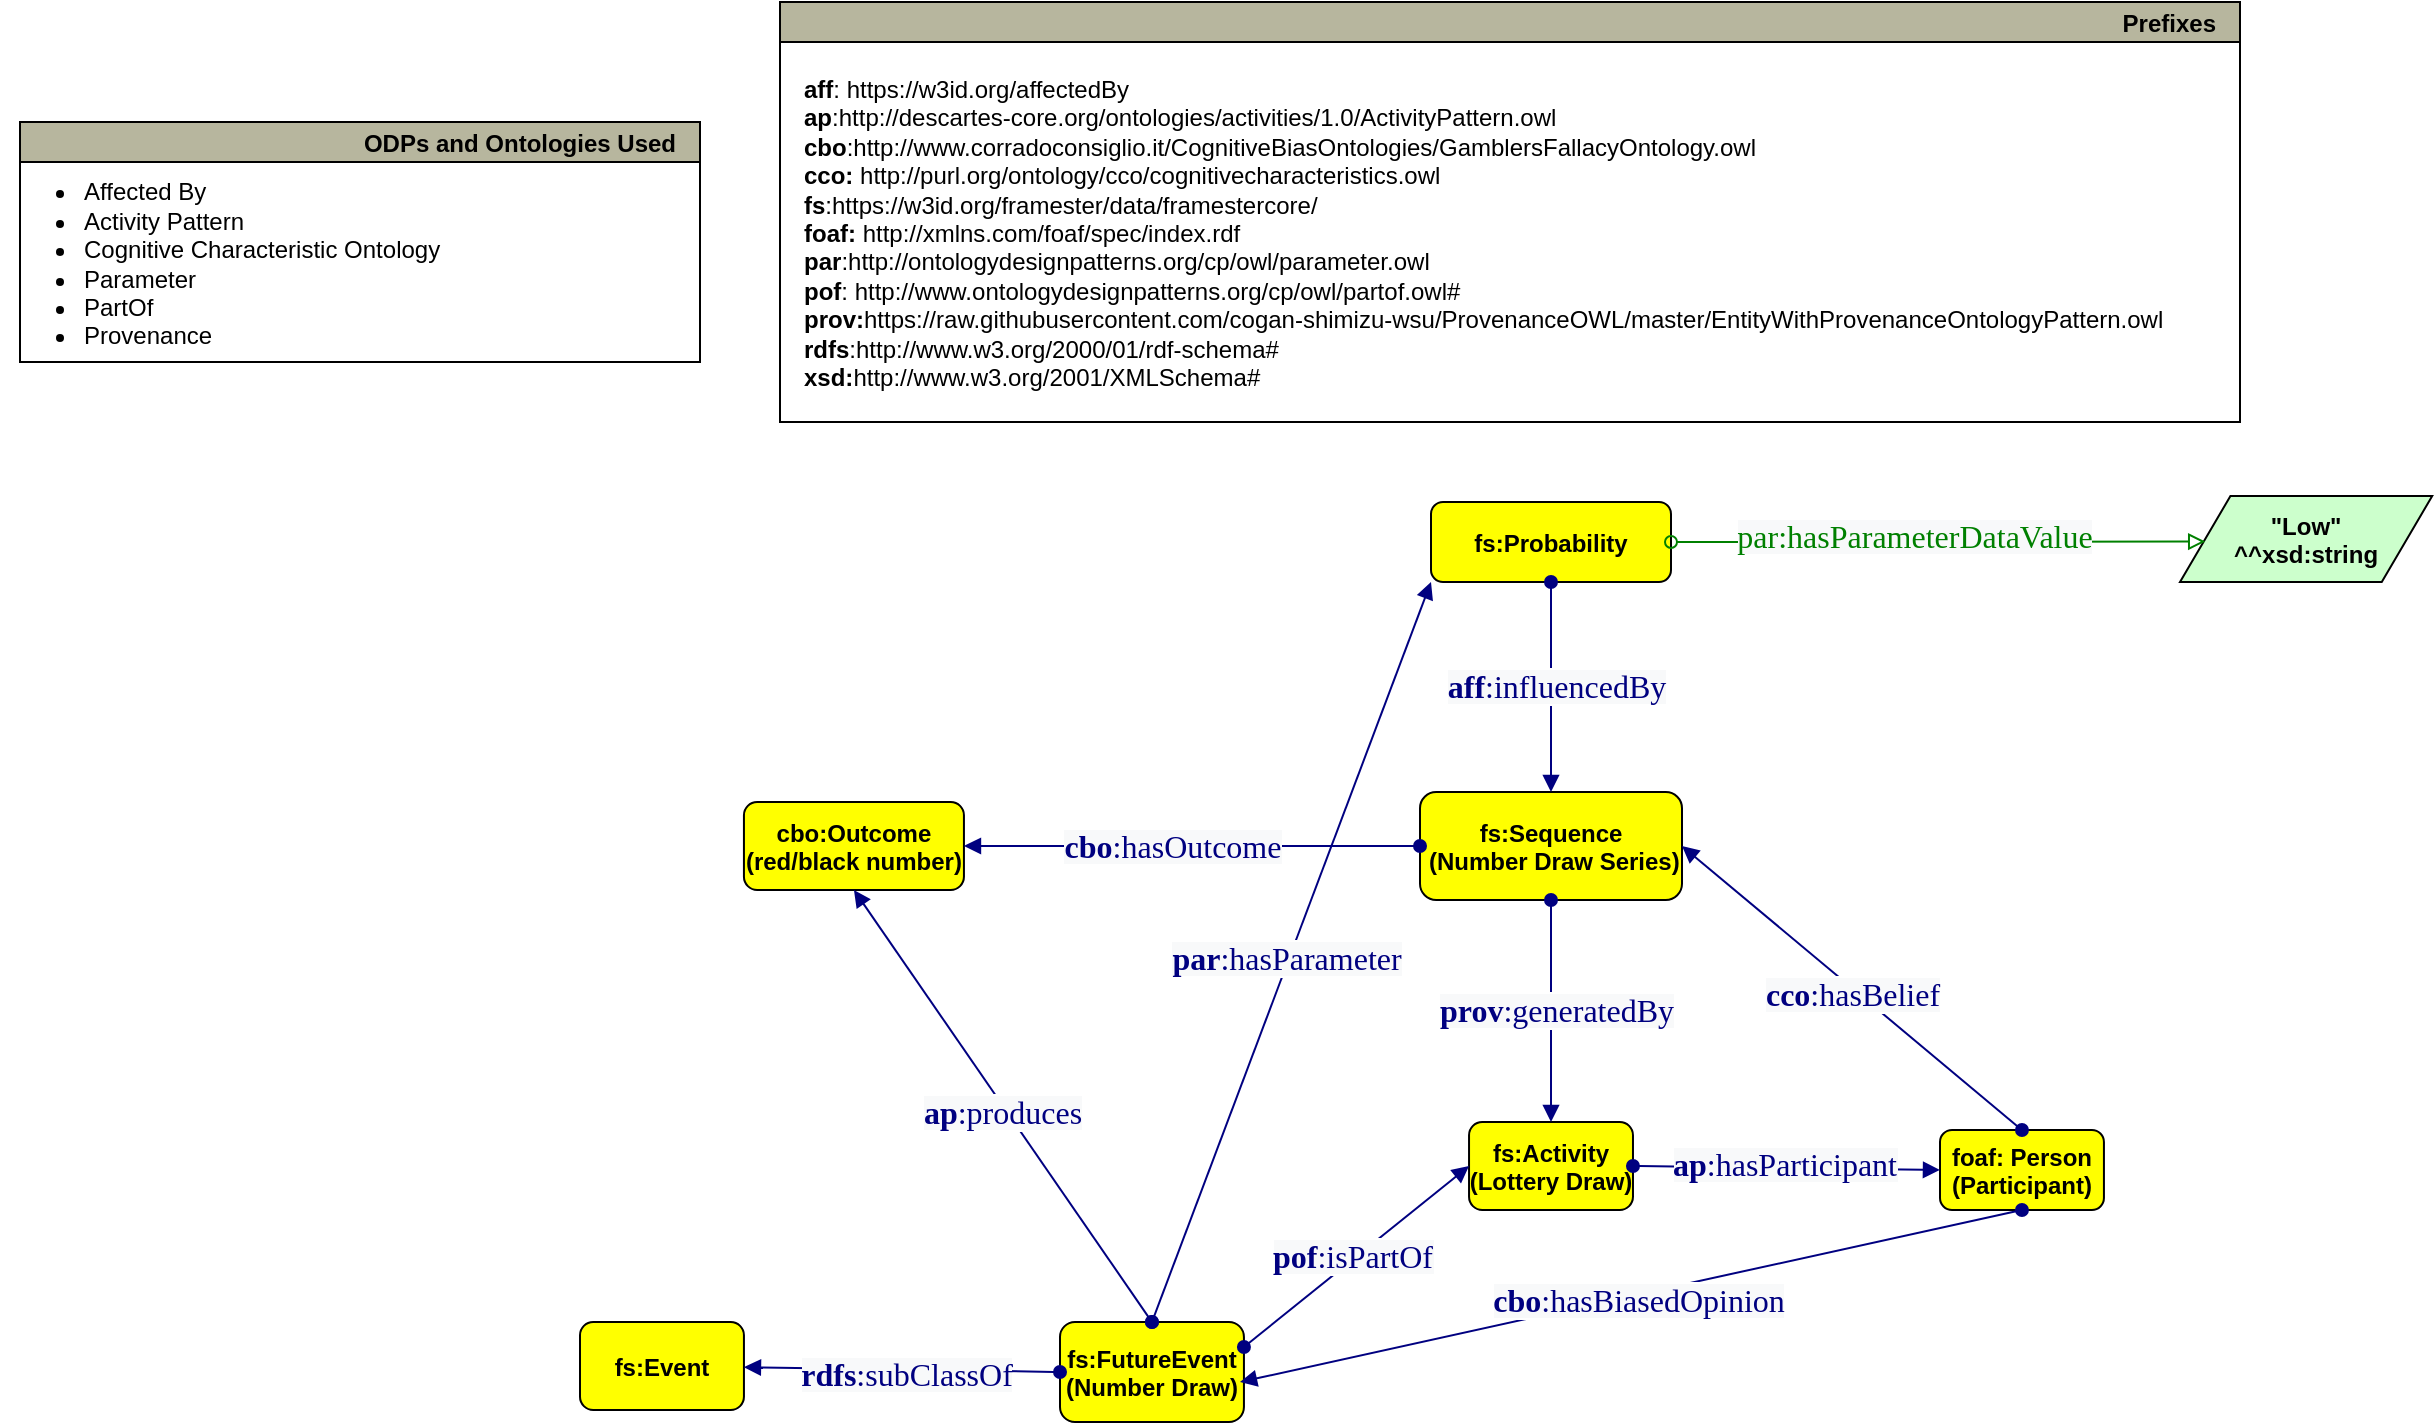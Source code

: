 <mxfile version="23.1.5" type="device">
  <diagram id="oU7lBioK2oj68UVmJGeL" name="Page-1">
    <mxGraphModel dx="1877" dy="1738" grid="1" gridSize="10" guides="1" tooltips="1" connect="1" arrows="0" fold="1" page="1" pageScale="1" pageWidth="827" pageHeight="1169" math="0" shadow="0">
      <root>
        <mxCell id="0" />
        <mxCell id="1" parent="0" />
        <mxCell id="X6dG0_ZqyGWDh663tGR5-1" value="foaf: Person&#xa;(Participant)" style="graphMlID=n4;shape=rect;rounded=1;arcsize=30;fillColor=#ffff00;strokeColor=#000000;strokeWidth=1.0;fontStyle=1" parent="1" vertex="1">
          <mxGeometry x="640" y="304" width="81.97" height="40" as="geometry" />
        </mxCell>
        <mxCell id="X6dG0_ZqyGWDh663tGR5-2" value="fs:Event" style="graphMlID=n4;shape=rect;rounded=1;arcsize=30;fillColor=#ffff00;strokeColor=#000000;strokeWidth=1.0;fontStyle=1" parent="1" vertex="1">
          <mxGeometry x="-40" y="400" width="81.968" height="44" as="geometry" />
        </mxCell>
        <mxCell id="X6dG0_ZqyGWDh663tGR5-3" value="fs:Sequence&#xa; (Number Draw Series)" style="graphMlID=n4;shape=rect;rounded=1;arcsize=30;fillColor=#ffff00;strokeColor=#000000;strokeWidth=1.0;fontStyle=1" parent="1" vertex="1">
          <mxGeometry x="380" y="135" width="131" height="54" as="geometry" />
        </mxCell>
        <mxCell id="X6dG0_ZqyGWDh663tGR5-5" value="fs:FutureEvent&#xa;(Number Draw)" style="graphMlID=n4;shape=rect;rounded=1;arcsize=30;fillColor=#ffff00;strokeColor=#000000;strokeWidth=1.0;fontStyle=1" parent="1" vertex="1">
          <mxGeometry x="200" y="400" width="91.97" height="50" as="geometry" />
        </mxCell>
        <mxCell id="X6dG0_ZqyGWDh663tGR5-6" value="fs:Activity&#xa;(Lottery Draw)" style="graphMlID=n4;shape=rect;rounded=1;arcsize=30;fillColor=#ffff00;strokeColor=#000000;strokeWidth=1.0;fontStyle=1" parent="1" vertex="1">
          <mxGeometry x="404.52" y="300" width="81.968" height="44" as="geometry" />
        </mxCell>
        <mxCell id="SumdyEbCF_zN64hNGDhB-3" value="fs:Probability" style="graphMlID=n4;shape=rect;rounded=1;arcsize=30;fillColor=#ffff00;strokeColor=#000000;strokeWidth=1.0;fontStyle=1" parent="1" vertex="1">
          <mxGeometry x="385.5" y="-10" width="120" height="40" as="geometry" />
        </mxCell>
        <mxCell id="TsAKVSYgy9pjKIJBanpu-3" value="&quot;Low&quot;&#xa;^^xsd:string" style="graphMlID=n6;shape=parallelogram;fillColor=#ccffcc;strokeColor=#000000;strokeWidth=1.0;fontStyle=1" parent="1" vertex="1">
          <mxGeometry x="760.003" y="-13" width="126.095" height="43" as="geometry" />
        </mxCell>
        <mxCell id="DcR2EK71TW1_98MgDz5n-1" value="Prefixes" style="graphMlID=n0;shape=swimlane;startSize=20;fillColor=#b7b69e;strokeColor=#000000;strokeWidth=1.0;align=right;spacingRight=10;fontStyle=1" parent="1" vertex="1">
          <mxGeometry x="60" y="-260" width="730" height="210" as="geometry">
            <mxRectangle x="-550" y="110" width="100" height="30" as="alternateBounds" />
          </mxGeometry>
        </mxCell>
        <UserObject label="&lt;b style=&quot;border-color: var(--border-color);&quot;&gt;aff&lt;/b&gt;:&amp;nbsp;https://w3id.org/affectedBy&lt;br&gt;&lt;b&gt;ap&lt;/b&gt;:http://descartes-core.org/ontologies/activities/1.0/ActivityPattern.owl&amp;nbsp;&lt;br&gt;&lt;b&gt;cbo&lt;/b&gt;:http://www.corradoconsiglio.it/CognitiveBiasOntologies/GamblersFallacyOntology.owl&lt;br&gt;&lt;b&gt;cco:&amp;nbsp;&lt;/b&gt;http://purl.org/ontology/cco/cognitivecharacteristics.owl&lt;br&gt;&lt;b&gt;fs&lt;/b&gt;:https://w3id.org/framester/data/framestercore/&lt;br&gt;&lt;b style=&quot;border-color: var(--border-color);&quot;&gt;foaf:&amp;nbsp;&lt;/b&gt;&lt;span style=&quot;border-color: var(--border-color); background-color: initial;&quot;&gt;http://xmlns.com/foaf/spec/index.rdf&lt;br&gt;&lt;b&gt;par&lt;/b&gt;:http://ontologydesignpatterns.org/cp/owl/parameter.owl&lt;br&gt;&lt;/span&gt;&lt;b style=&quot;border-color: var(--border-color);&quot;&gt;pof&lt;/b&gt;:&amp;nbsp;&lt;span style=&quot;border-color: var(--border-color); background-color: initial;&quot;&gt;http://www.ontologydesignpatterns.org/cp/owl/partof.owl#&lt;br&gt;&lt;/span&gt;&lt;b&gt;prov:&lt;/b&gt;https://raw.githubusercontent.com/cogan-shimizu-wsu/ProvenanceOWL/master/EntityWithProvenanceOntologyPattern.owl&lt;br&gt;&lt;b&gt;rdfs&lt;/b&gt;:http://www.w3.org/2000/01/rdf-schema#&lt;br&gt;&lt;b style=&quot;border-color: var(--border-color);&quot;&gt;xsd:&lt;/b&gt;&lt;span style=&quot;border-color: var(--border-color); background-color: initial;&quot;&gt;http://www.w3.org/2001/XMLSchema#&lt;/span&gt;" link="http://www.w3.org/2000/01/rdf-schema#" id="j3H0xUcFlWFZ-JWSaFpQ-1">
          <mxCell style="text;whiteSpace=wrap;html=1;" parent="DcR2EK71TW1_98MgDz5n-1" vertex="1">
            <mxGeometry x="10" y="30" width="690" height="180" as="geometry" />
          </mxCell>
        </UserObject>
        <mxCell id="I9f-uaQK-Aq1dQhWgUXI-5" value="ODPs and Ontologies Used" style="graphMlID=n0;shape=swimlane;startSize=20;fillColor=#b7b69e;strokeColor=#000000;strokeWidth=1.0;align=right;spacingRight=10;fontStyle=1" parent="1" vertex="1">
          <mxGeometry x="-320" y="-200" width="340" height="120" as="geometry" />
        </mxCell>
        <mxCell id="I9f-uaQK-Aq1dQhWgUXI-9" value="&lt;ul&gt;&lt;li&gt;Affected By&lt;/li&gt;&lt;li&gt;Activity Pattern&lt;/li&gt;&lt;li style=&quot;border-color: var(--border-color);&quot;&gt;Cognitive Characteristic Ontology&lt;/li&gt;&lt;li&gt;Parameter&lt;/li&gt;&lt;li&gt;PartOf&lt;/li&gt;&lt;li&gt;Provenance&lt;/li&gt;&lt;/ul&gt;" style="text;html=1;strokeColor=none;fillColor=none;align=left;verticalAlign=middle;whiteSpace=wrap;rounded=0;" parent="I9f-uaQK-Aq1dQhWgUXI-5" vertex="1">
          <mxGeometry x="-10" width="270" height="142" as="geometry" />
        </mxCell>
        <mxCell id="9v7G8ajr_uuF-SMIUNUw-22" value="cbo:Outcome&#xa;(red/black number)" style="graphMlID=n4;shape=rect;rounded=1;arcsize=30;fillColor=#ffff00;strokeColor=#000000;strokeWidth=1.0;fontStyle=1" parent="1" vertex="1">
          <mxGeometry x="41.97" y="140" width="110" height="44" as="geometry" />
        </mxCell>
        <mxCell id="U0OhxdXSo77pCnsjrtBy-1" value="" style="graphMlID=e0;rounded=0;endArrow=block;strokeColor=#000080;strokeWidth=1.0;startArrow=oval;startFill=1;endFill=1;exitX=1;exitY=0.5;exitDx=0;exitDy=0;entryX=0;entryY=0.5;entryDx=0;entryDy=0;" parent="1" source="X6dG0_ZqyGWDh663tGR5-6" target="X6dG0_ZqyGWDh663tGR5-1" edge="1">
          <mxGeometry relative="1" as="geometry">
            <mxPoint x="421" y="210" as="sourcePoint" />
            <mxPoint x="270" y="210.082" as="targetPoint" />
          </mxGeometry>
        </mxCell>
        <mxCell id="U0OhxdXSo77pCnsjrtBy-2" value="&lt;span style=&quot;color: rgb(0 , 0 , 128) ; font-family: &amp;quot;dialog&amp;quot; ; font-size: 16px ; background-color: rgb(248 , 249 , 250)&quot;&gt;&lt;b&gt;ap&lt;/b&gt;:hasParticipant&lt;/span&gt;" style="text;html=1;align=center;verticalAlign=middle;resizable=0;points=[];labelBackgroundColor=#ffffff;" parent="U0OhxdXSo77pCnsjrtBy-1" vertex="1" connectable="0">
          <mxGeometry x="-0.017" y="2" relative="1" as="geometry">
            <mxPoint as="offset" />
          </mxGeometry>
        </mxCell>
        <mxCell id="U0OhxdXSo77pCnsjrtBy-3" value="" style="graphMlID=e0;rounded=0;endArrow=block;strokeColor=#000080;strokeWidth=1.0;startArrow=oval;startFill=1;endFill=1;exitX=0.5;exitY=0;exitDx=0;exitDy=0;entryX=1;entryY=0.5;entryDx=0;entryDy=0;" parent="1" source="X6dG0_ZqyGWDh663tGR5-1" target="X6dG0_ZqyGWDh663tGR5-3" edge="1">
          <mxGeometry relative="1" as="geometry">
            <mxPoint x="690" y="150.082" as="sourcePoint" />
            <mxPoint x="841" y="150" as="targetPoint" />
          </mxGeometry>
        </mxCell>
        <mxCell id="U0OhxdXSo77pCnsjrtBy-4" value="&lt;span style=&quot;color: rgb(0 , 0 , 128) ; font-family: &amp;quot;dialog&amp;quot; ; font-size: 16px ; background-color: rgb(248 , 249 , 250)&quot;&gt;&lt;b&gt;cco&lt;/b&gt;:hasBelief&lt;/span&gt;" style="text;html=1;align=center;verticalAlign=middle;resizable=0;points=[];labelBackgroundColor=#ffffff;" parent="U0OhxdXSo77pCnsjrtBy-3" vertex="1" connectable="0">
          <mxGeometry x="-0.017" y="2" relative="1" as="geometry">
            <mxPoint as="offset" />
          </mxGeometry>
        </mxCell>
        <mxCell id="U0OhxdXSo77pCnsjrtBy-5" value="" style="graphMlID=e0;rounded=0;endArrow=block;strokeColor=#000080;strokeWidth=1.0;startArrow=oval;startFill=1;endFill=1;exitX=0.5;exitY=1;exitDx=0;exitDy=0;" parent="1" source="X6dG0_ZqyGWDh663tGR5-1" edge="1">
          <mxGeometry relative="1" as="geometry">
            <mxPoint x="520" y="430.082" as="sourcePoint" />
            <mxPoint x="290" y="430" as="targetPoint" />
          </mxGeometry>
        </mxCell>
        <mxCell id="U0OhxdXSo77pCnsjrtBy-6" value="&lt;span style=&quot;color: rgb(0 , 0 , 128) ; font-family: &amp;quot;dialog&amp;quot; ; font-size: 16px ; background-color: rgb(248 , 249 , 250)&quot;&gt;&lt;b&gt;cbo&lt;/b&gt;:hasBiasedOpinion&lt;/span&gt;" style="text;html=1;align=center;verticalAlign=middle;resizable=0;points=[];labelBackgroundColor=#ffffff;" parent="U0OhxdXSo77pCnsjrtBy-5" vertex="1" connectable="0">
          <mxGeometry x="-0.017" y="2" relative="1" as="geometry">
            <mxPoint as="offset" />
          </mxGeometry>
        </mxCell>
        <mxCell id="U0OhxdXSo77pCnsjrtBy-7" value="" style="graphMlID=e0;rounded=0;endArrow=block;strokeColor=#000080;strokeWidth=1.0;startArrow=oval;startFill=1;endFill=1;exitX=1;exitY=0.25;exitDx=0;exitDy=0;entryX=0;entryY=0.5;entryDx=0;entryDy=0;" parent="1" source="X6dG0_ZqyGWDh663tGR5-5" target="X6dG0_ZqyGWDh663tGR5-6" edge="1">
          <mxGeometry relative="1" as="geometry">
            <mxPoint x="270" y="220.082" as="sourcePoint" />
            <mxPoint x="421" y="220" as="targetPoint" />
          </mxGeometry>
        </mxCell>
        <mxCell id="U0OhxdXSo77pCnsjrtBy-8" value="&lt;span style=&quot;color: rgb(0 , 0 , 128) ; font-family: &amp;quot;dialog&amp;quot; ; font-size: 16px ; background-color: rgb(248 , 249 , 250)&quot;&gt;&lt;b&gt;pof&lt;/b&gt;:isPartOf&lt;/span&gt;" style="text;html=1;align=center;verticalAlign=middle;resizable=0;points=[];labelBackgroundColor=#ffffff;" parent="U0OhxdXSo77pCnsjrtBy-7" vertex="1" connectable="0">
          <mxGeometry x="-0.017" y="2" relative="1" as="geometry">
            <mxPoint as="offset" />
          </mxGeometry>
        </mxCell>
        <mxCell id="U0OhxdXSo77pCnsjrtBy-11" value="" style="graphMlID=e0;rounded=0;endArrow=block;strokeColor=#000080;strokeWidth=1.0;startArrow=oval;startFill=1;endFill=1;entryX=0.5;entryY=0;entryDx=0;entryDy=0;" parent="1" source="X6dG0_ZqyGWDh663tGR5-3" target="X6dG0_ZqyGWDh663tGR5-6" edge="1">
          <mxGeometry relative="1" as="geometry">
            <mxPoint x="60" y="110.082" as="sourcePoint" />
            <mxPoint x="211" y="110" as="targetPoint" />
          </mxGeometry>
        </mxCell>
        <mxCell id="U0OhxdXSo77pCnsjrtBy-12" value="&lt;span style=&quot;color: rgb(0 , 0 , 128) ; font-family: &amp;quot;dialog&amp;quot; ; font-size: 16px ; background-color: rgb(248 , 249 , 250)&quot;&gt;&lt;b&gt;prov&lt;/b&gt;:generatedBy&lt;/span&gt;" style="text;html=1;align=center;verticalAlign=middle;resizable=0;points=[];labelBackgroundColor=#ffffff;" parent="U0OhxdXSo77pCnsjrtBy-11" vertex="1" connectable="0">
          <mxGeometry x="-0.017" y="2" relative="1" as="geometry">
            <mxPoint as="offset" />
          </mxGeometry>
        </mxCell>
        <mxCell id="U0OhxdXSo77pCnsjrtBy-15" value="" style="graphMlID=e0;rounded=0;endArrow=block;strokeColor=#000080;strokeWidth=1.0;startArrow=oval;startFill=1;endFill=1;exitX=0;exitY=0.5;exitDx=0;exitDy=0;" parent="1" source="X6dG0_ZqyGWDh663tGR5-5" target="X6dG0_ZqyGWDh663tGR5-2" edge="1">
          <mxGeometry relative="1" as="geometry">
            <mxPoint x="30" y="170.082" as="sourcePoint" />
            <mxPoint x="181" y="170" as="targetPoint" />
          </mxGeometry>
        </mxCell>
        <mxCell id="U0OhxdXSo77pCnsjrtBy-16" value="&lt;span style=&quot;color: rgb(0 , 0 , 128) ; font-family: &amp;quot;dialog&amp;quot; ; font-size: 16px ; background-color: rgb(248 , 249 , 250)&quot;&gt;&lt;b&gt;rdfs&lt;/b&gt;:subClassOf&lt;/span&gt;" style="text;html=1;align=center;verticalAlign=middle;resizable=0;points=[];labelBackgroundColor=#ffffff;" parent="U0OhxdXSo77pCnsjrtBy-15" vertex="1" connectable="0">
          <mxGeometry x="-0.017" y="2" relative="1" as="geometry">
            <mxPoint as="offset" />
          </mxGeometry>
        </mxCell>
        <mxCell id="U0OhxdXSo77pCnsjrtBy-17" value="" style="graphMlID=e0;rounded=0;endArrow=block;strokeColor=#000080;strokeWidth=1.0;startArrow=oval;startFill=1;endFill=1;exitX=0.5;exitY=0;exitDx=0;exitDy=0;entryX=0.5;entryY=1;entryDx=0;entryDy=0;" parent="1" source="X6dG0_ZqyGWDh663tGR5-5" target="9v7G8ajr_uuF-SMIUNUw-22" edge="1">
          <mxGeometry relative="1" as="geometry">
            <mxPoint x="270" y="220.082" as="sourcePoint" />
            <mxPoint x="421" y="220" as="targetPoint" />
          </mxGeometry>
        </mxCell>
        <mxCell id="U0OhxdXSo77pCnsjrtBy-18" value="&lt;span style=&quot;color: rgb(0 , 0 , 128) ; font-family: &amp;quot;dialog&amp;quot; ; font-size: 16px ; background-color: rgb(248 , 249 , 250)&quot;&gt;&lt;b&gt;ap&lt;/b&gt;:produces&lt;/span&gt;" style="text;html=1;align=center;verticalAlign=middle;resizable=0;points=[];labelBackgroundColor=#ffffff;" parent="U0OhxdXSo77pCnsjrtBy-17" vertex="1" connectable="0">
          <mxGeometry x="-0.017" y="2" relative="1" as="geometry">
            <mxPoint as="offset" />
          </mxGeometry>
        </mxCell>
        <mxCell id="U0OhxdXSo77pCnsjrtBy-20" value="" style="graphMlID=e0;rounded=0;endArrow=block;strokeColor=#000080;strokeWidth=1.0;startArrow=oval;startFill=1;endFill=1;entryX=1;entryY=0.5;entryDx=0;entryDy=0;exitX=0;exitY=0.5;exitDx=0;exitDy=0;" parent="1" source="X6dG0_ZqyGWDh663tGR5-3" target="9v7G8ajr_uuF-SMIUNUw-22" edge="1">
          <mxGeometry relative="1" as="geometry">
            <mxPoint x="360" y="160" as="sourcePoint" />
            <mxPoint x="421" y="220" as="targetPoint" />
          </mxGeometry>
        </mxCell>
        <mxCell id="U0OhxdXSo77pCnsjrtBy-21" value="&lt;span style=&quot;color: rgb(0 , 0 , 128) ; font-family: &amp;quot;dialog&amp;quot; ; font-size: 16px ; background-color: rgb(248 , 249 , 250)&quot;&gt;&lt;b&gt;cbo&lt;/b&gt;:hasOutcome&lt;/span&gt;" style="text;html=1;align=center;verticalAlign=middle;resizable=0;points=[];labelBackgroundColor=#ffffff;" parent="U0OhxdXSo77pCnsjrtBy-20" vertex="1" connectable="0">
          <mxGeometry x="-0.017" y="2" relative="1" as="geometry">
            <mxPoint x="-12" y="-2" as="offset" />
          </mxGeometry>
        </mxCell>
        <mxCell id="U0OhxdXSo77pCnsjrtBy-22" value="" style="graphMlID=e0;rounded=0;endArrow=block;strokeColor=#000080;strokeWidth=1.0;startArrow=oval;startFill=1;endFill=1;exitX=0.5;exitY=0;exitDx=0;exitDy=0;entryX=0;entryY=1;entryDx=0;entryDy=0;" parent="1" source="X6dG0_ZqyGWDh663tGR5-5" target="SumdyEbCF_zN64hNGDhB-3" edge="1">
          <mxGeometry relative="1" as="geometry">
            <mxPoint x="270" y="220.082" as="sourcePoint" />
            <mxPoint x="421" y="220" as="targetPoint" />
          </mxGeometry>
        </mxCell>
        <mxCell id="U0OhxdXSo77pCnsjrtBy-23" value="&lt;span style=&quot;color: rgb(0 , 0 , 128) ; font-family: &amp;quot;dialog&amp;quot; ; font-size: 16px ; background-color: rgb(248 , 249 , 250)&quot;&gt;&lt;b&gt;par&lt;/b&gt;:hasParameter&lt;/span&gt;" style="text;html=1;align=center;verticalAlign=middle;resizable=0;points=[];labelBackgroundColor=#ffffff;" parent="U0OhxdXSo77pCnsjrtBy-22" vertex="1" connectable="0">
          <mxGeometry x="-0.017" y="2" relative="1" as="geometry">
            <mxPoint as="offset" />
          </mxGeometry>
        </mxCell>
        <mxCell id="U0OhxdXSo77pCnsjrtBy-27" value="" style="graphMlID=e2;rounded=0;endArrow=block;strokeColor=#008000;strokeWidth=1.0;startArrow=oval;startFill=0;endFill=0;entryX=0.1;entryY=0.53;entryDx=0;entryDy=0;entryPerimeter=0;exitX=1;exitY=0.5;exitDx=0;exitDy=0;" parent="1" source="SumdyEbCF_zN64hNGDhB-3" target="TsAKVSYgy9pjKIJBanpu-3" edge="1">
          <mxGeometry relative="1" as="geometry">
            <mxPoint x="210" y="220" as="sourcePoint" />
            <mxPoint x="486.811" y="220.18" as="targetPoint" />
          </mxGeometry>
        </mxCell>
        <mxCell id="U0OhxdXSo77pCnsjrtBy-28" value="&lt;span style=&quot;color: rgb(0 , 128 , 0) ; font-family: &amp;quot;dialog&amp;quot; ; font-size: 16px ; background-color: rgb(248 , 249 , 250)&quot;&gt;par:hasParameterDataValue&lt;/span&gt;" style="text;html=1;align=center;verticalAlign=middle;resizable=0;points=[];labelBackgroundColor=#ffffff;" parent="U0OhxdXSo77pCnsjrtBy-27" vertex="1" connectable="0">
          <mxGeometry x="-0.09" y="3" relative="1" as="geometry">
            <mxPoint as="offset" />
          </mxGeometry>
        </mxCell>
        <mxCell id="U0OhxdXSo77pCnsjrtBy-29" value="" style="graphMlID=e0;rounded=0;endArrow=block;strokeColor=#000080;strokeWidth=1.0;startArrow=oval;startFill=1;endFill=1;exitX=0.5;exitY=1;exitDx=0;exitDy=0;entryX=0.5;entryY=0;entryDx=0;entryDy=0;" parent="1" source="SumdyEbCF_zN64hNGDhB-3" target="X6dG0_ZqyGWDh663tGR5-3" edge="1">
          <mxGeometry relative="1" as="geometry">
            <mxPoint x="270" y="220.082" as="sourcePoint" />
            <mxPoint x="421" y="220" as="targetPoint" />
          </mxGeometry>
        </mxCell>
        <mxCell id="U0OhxdXSo77pCnsjrtBy-30" value="&lt;span style=&quot;color: rgb(0 , 0 , 128) ; font-family: &amp;quot;dialog&amp;quot; ; font-size: 16px ; background-color: rgb(248 , 249 , 250)&quot;&gt;&lt;b&gt;aff&lt;/b&gt;:influencedBy&lt;/span&gt;" style="text;html=1;align=center;verticalAlign=middle;resizable=0;points=[];labelBackgroundColor=#ffffff;" parent="U0OhxdXSo77pCnsjrtBy-29" vertex="1" connectable="0">
          <mxGeometry x="-0.017" y="2" relative="1" as="geometry">
            <mxPoint as="offset" />
          </mxGeometry>
        </mxCell>
      </root>
    </mxGraphModel>
  </diagram>
</mxfile>
